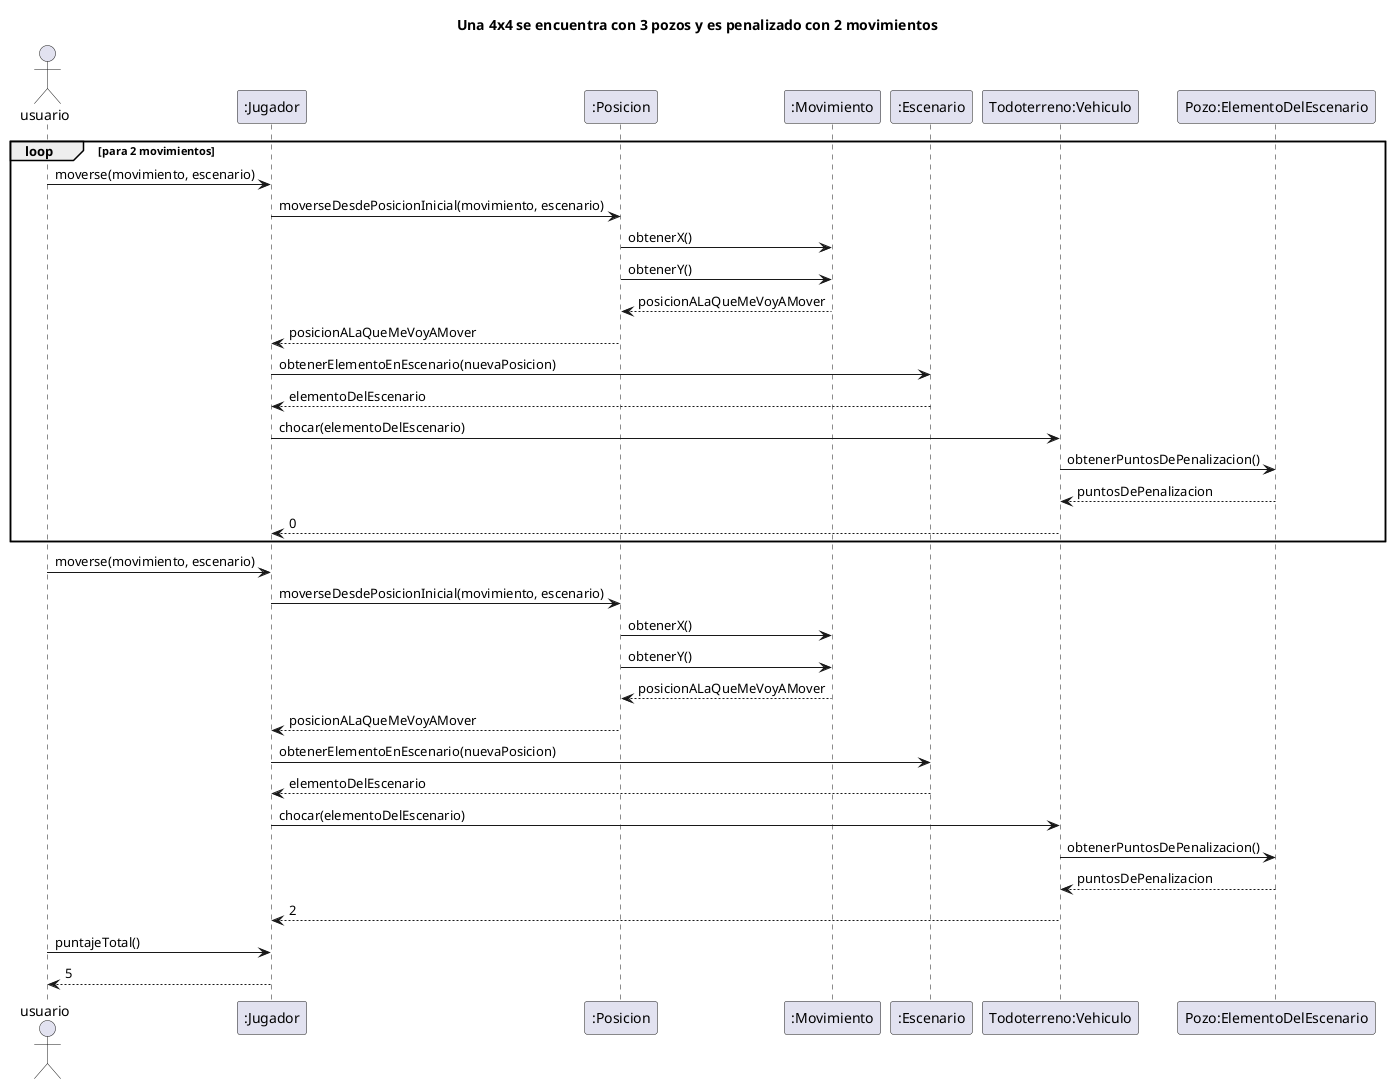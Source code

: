 @startuml
title Una 4x4 se encuentra con 3 pozos y es penalizado con 2 movimientos
Actor usuario

loop para 2 movimientos
"usuario" -> ":Jugador": moverse(movimiento, escenario)
":Jugador" -> ":Posicion": moverseDesdePosicionInicial(movimiento, escenario)
":Posicion" -> ":Movimiento": obtenerX()
":Posicion" -> ":Movimiento": obtenerY()
return posicionALaQueMeVoyAMover
":Posicion" --> ":Jugador": posicionALaQueMeVoyAMover
":Jugador" -> ":Escenario": obtenerElementoEnEscenario(nuevaPosicion)
":Escenario" --> ":Jugador": elementoDelEscenario
":Jugador" -> "Todoterreno:Vehiculo": chocar(elementoDelEscenario)
"Todoterreno:Vehiculo" -> "Pozo:ElementoDelEscenario": obtenerPuntosDePenalizacion()
return puntosDePenalizacion
"Todoterreno:Vehiculo" --> ":Jugador": 0
end

"usuario" -> ":Jugador": moverse(movimiento, escenario)
":Jugador" -> ":Posicion": moverseDesdePosicionInicial(movimiento, escenario)
":Posicion" -> ":Movimiento": obtenerX()
":Posicion" -> ":Movimiento": obtenerY()
return posicionALaQueMeVoyAMover
":Posicion" --> ":Jugador": posicionALaQueMeVoyAMover
":Jugador" -> ":Escenario": obtenerElementoEnEscenario(nuevaPosicion)
":Escenario" --> ":Jugador": elementoDelEscenario
":Jugador" -> "Todoterreno:Vehiculo": chocar(elementoDelEscenario)
"Todoterreno:Vehiculo" -> "Pozo:ElementoDelEscenario": obtenerPuntosDePenalizacion()
return puntosDePenalizacion
"Todoterreno:Vehiculo" --> ":Jugador": 2
"usuario" -> ":Jugador": puntajeTotal()
return 5

@enduml